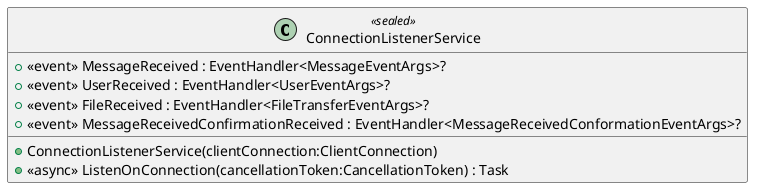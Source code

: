 @startuml
class ConnectionListenerService <<sealed>> {
    +  <<event>> MessageReceived : EventHandler<MessageEventArgs>? 
    +  <<event>> UserReceived : EventHandler<UserEventArgs>? 
    +  <<event>> FileReceived : EventHandler<FileTransferEventArgs>? 
    +  <<event>> MessageReceivedConfirmationReceived : EventHandler<MessageReceivedConformationEventArgs>? 
    + ConnectionListenerService(clientConnection:ClientConnection)
    + <<async>> ListenOnConnection(cancellationToken:CancellationToken) : Task
}
@enduml
